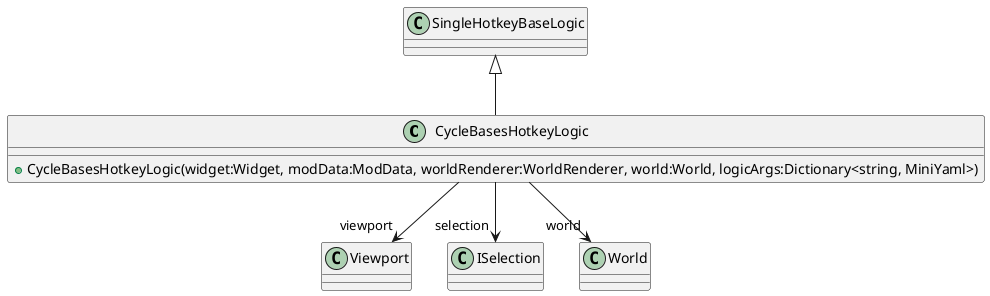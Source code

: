 @startuml
class CycleBasesHotkeyLogic {
    + CycleBasesHotkeyLogic(widget:Widget, modData:ModData, worldRenderer:WorldRenderer, world:World, logicArgs:Dictionary<string, MiniYaml>)
}
SingleHotkeyBaseLogic <|-- CycleBasesHotkeyLogic
CycleBasesHotkeyLogic --> "viewport" Viewport
CycleBasesHotkeyLogic --> "selection" ISelection
CycleBasesHotkeyLogic --> "world" World
@enduml

